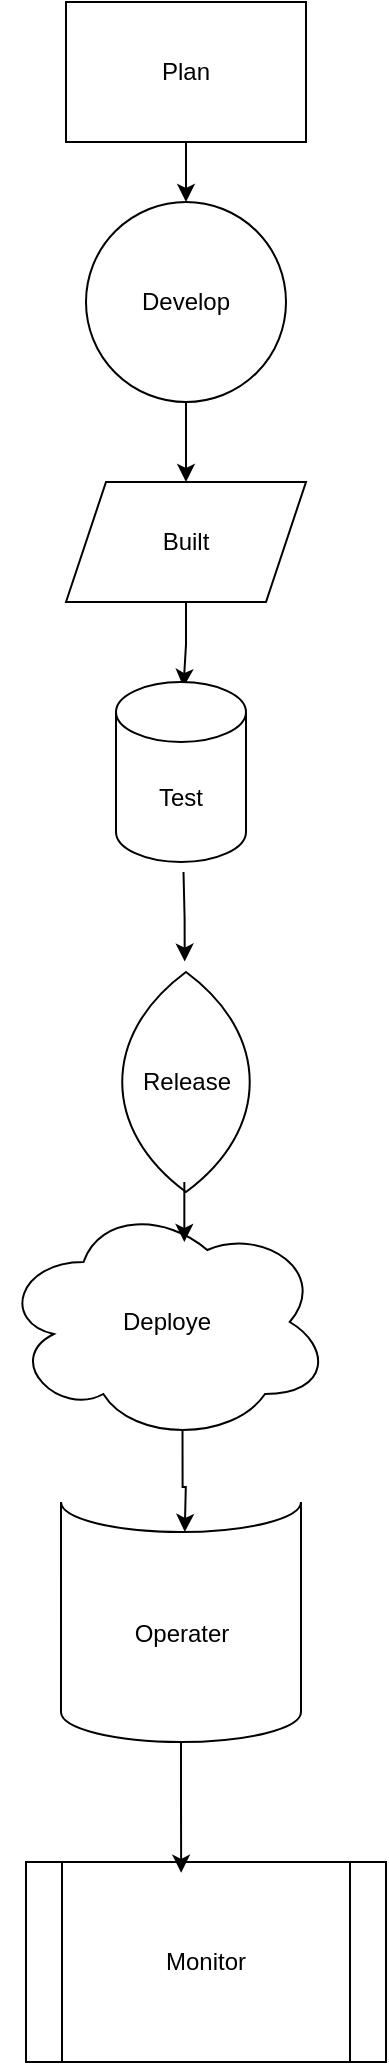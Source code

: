<mxfile version="28.2.3">
  <diagram name="Page-1" id="e6WYf2_Nmz3HdsmvX9vr">
    <mxGraphModel dx="1737" dy="937" grid="1" gridSize="10" guides="1" tooltips="1" connect="1" arrows="1" fold="1" page="1" pageScale="1" pageWidth="850" pageHeight="1100" math="0" shadow="0">
      <root>
        <mxCell id="0" />
        <mxCell id="1" parent="0" />
        <mxCell id="6QP8NQXGurYi7_9vJGG8-12" style="edgeStyle=orthogonalEdgeStyle;rounded=0;orthogonalLoop=1;jettySize=auto;html=1;entryX=0.5;entryY=0;entryDx=0;entryDy=0;" edge="1" parent="1" source="6QP8NQXGurYi7_9vJGG8-2" target="6QP8NQXGurYi7_9vJGG8-3">
          <mxGeometry relative="1" as="geometry" />
        </mxCell>
        <mxCell id="6QP8NQXGurYi7_9vJGG8-2" value="Plan" style="rounded=0;whiteSpace=wrap;html=1;" vertex="1" parent="1">
          <mxGeometry x="340" y="10" width="120" height="70" as="geometry" />
        </mxCell>
        <mxCell id="6QP8NQXGurYi7_9vJGG8-13" style="edgeStyle=orthogonalEdgeStyle;rounded=0;orthogonalLoop=1;jettySize=auto;html=1;exitX=0.5;exitY=1;exitDx=0;exitDy=0;" edge="1" parent="1" source="6QP8NQXGurYi7_9vJGG8-3" target="6QP8NQXGurYi7_9vJGG8-4">
          <mxGeometry relative="1" as="geometry" />
        </mxCell>
        <mxCell id="6QP8NQXGurYi7_9vJGG8-3" value="Develop" style="ellipse;whiteSpace=wrap;html=1;aspect=fixed;" vertex="1" parent="1">
          <mxGeometry x="350" y="110" width="100" height="100" as="geometry" />
        </mxCell>
        <mxCell id="6QP8NQXGurYi7_9vJGG8-14" style="edgeStyle=orthogonalEdgeStyle;rounded=0;orthogonalLoop=1;jettySize=auto;html=1;exitX=0.5;exitY=1;exitDx=0;exitDy=0;entryX=1;entryY=0.5;entryDx=0;entryDy=0;" edge="1" parent="1" source="6QP8NQXGurYi7_9vJGG8-4">
          <mxGeometry relative="1" as="geometry">
            <mxPoint x="398.75" y="352.5" as="targetPoint" />
          </mxGeometry>
        </mxCell>
        <mxCell id="6QP8NQXGurYi7_9vJGG8-4" value="Built" style="shape=parallelogram;perimeter=parallelogramPerimeter;whiteSpace=wrap;html=1;fixedSize=1;" vertex="1" parent="1">
          <mxGeometry x="340" y="250" width="120" height="60" as="geometry" />
        </mxCell>
        <mxCell id="6QP8NQXGurYi7_9vJGG8-7" value="Deploye" style="ellipse;shape=cloud;whiteSpace=wrap;html=1;" vertex="1" parent="1">
          <mxGeometry x="307.5" y="610" width="165" height="120" as="geometry" />
        </mxCell>
        <mxCell id="6QP8NQXGurYi7_9vJGG8-17" style="edgeStyle=orthogonalEdgeStyle;rounded=0;orthogonalLoop=1;jettySize=auto;html=1;exitX=0.55;exitY=0.95;exitDx=0;exitDy=0;exitPerimeter=0;entryX=0.444;entryY=0.115;entryDx=0;entryDy=0;entryPerimeter=0;" edge="1" parent="1" source="6QP8NQXGurYi7_9vJGG8-7">
          <mxGeometry relative="1" as="geometry">
            <mxPoint x="399.38" y="774.95" as="targetPoint" />
          </mxGeometry>
        </mxCell>
        <mxCell id="6QP8NQXGurYi7_9vJGG8-26" style="edgeStyle=orthogonalEdgeStyle;rounded=0;orthogonalLoop=1;jettySize=auto;html=1;exitX=0;exitY=0.5;exitDx=0;exitDy=0;entryX=0.578;entryY=0.165;entryDx=0;entryDy=0;entryPerimeter=0;" edge="1" parent="1">
          <mxGeometry relative="1" as="geometry">
            <mxPoint x="398.75" y="445" as="sourcePoint" />
            <mxPoint x="399.36" y="489.8" as="targetPoint" />
          </mxGeometry>
        </mxCell>
        <mxCell id="6QP8NQXGurYi7_9vJGG8-31" value="Test" style="shape=cylinder3;whiteSpace=wrap;html=1;boundedLbl=1;backgroundOutline=1;size=15;" vertex="1" parent="1">
          <mxGeometry x="365" y="350" width="65" height="90" as="geometry" />
        </mxCell>
        <mxCell id="6QP8NQXGurYi7_9vJGG8-32" value="Release" style="whiteSpace=wrap;html=1;shape=mxgraph.basic.pointed_oval" vertex="1" parent="1">
          <mxGeometry x="357.5" y="495" width="85" height="110" as="geometry" />
        </mxCell>
        <mxCell id="6QP8NQXGurYi7_9vJGG8-34" value="Operater" style="shape=cylinder3;whiteSpace=wrap;html=1;boundedLbl=1;backgroundOutline=1;size=15;lid=0;" vertex="1" parent="1">
          <mxGeometry x="337.5" y="760" width="120" height="120" as="geometry" />
        </mxCell>
        <mxCell id="6QP8NQXGurYi7_9vJGG8-38" value="Monitor" style="shape=process;whiteSpace=wrap;html=1;backgroundOutline=1;" vertex="1" parent="1">
          <mxGeometry x="320" y="940" width="180" height="100" as="geometry" />
        </mxCell>
        <mxCell id="6QP8NQXGurYi7_9vJGG8-39" value="" style="endArrow=classic;html=1;rounded=0;" edge="1" parent="1">
          <mxGeometry width="50" height="50" relative="1" as="geometry">
            <mxPoint x="399.17" y="600" as="sourcePoint" />
            <mxPoint x="399.17" y="630" as="targetPoint" />
            <Array as="points" />
          </mxGeometry>
        </mxCell>
        <mxCell id="6QP8NQXGurYi7_9vJGG8-40" style="edgeStyle=orthogonalEdgeStyle;rounded=0;orthogonalLoop=1;jettySize=auto;html=1;exitX=0.5;exitY=1;exitDx=0;exitDy=0;exitPerimeter=0;entryX=0.431;entryY=0.054;entryDx=0;entryDy=0;entryPerimeter=0;" edge="1" parent="1" source="6QP8NQXGurYi7_9vJGG8-34" target="6QP8NQXGurYi7_9vJGG8-38">
          <mxGeometry relative="1" as="geometry" />
        </mxCell>
      </root>
    </mxGraphModel>
  </diagram>
</mxfile>
